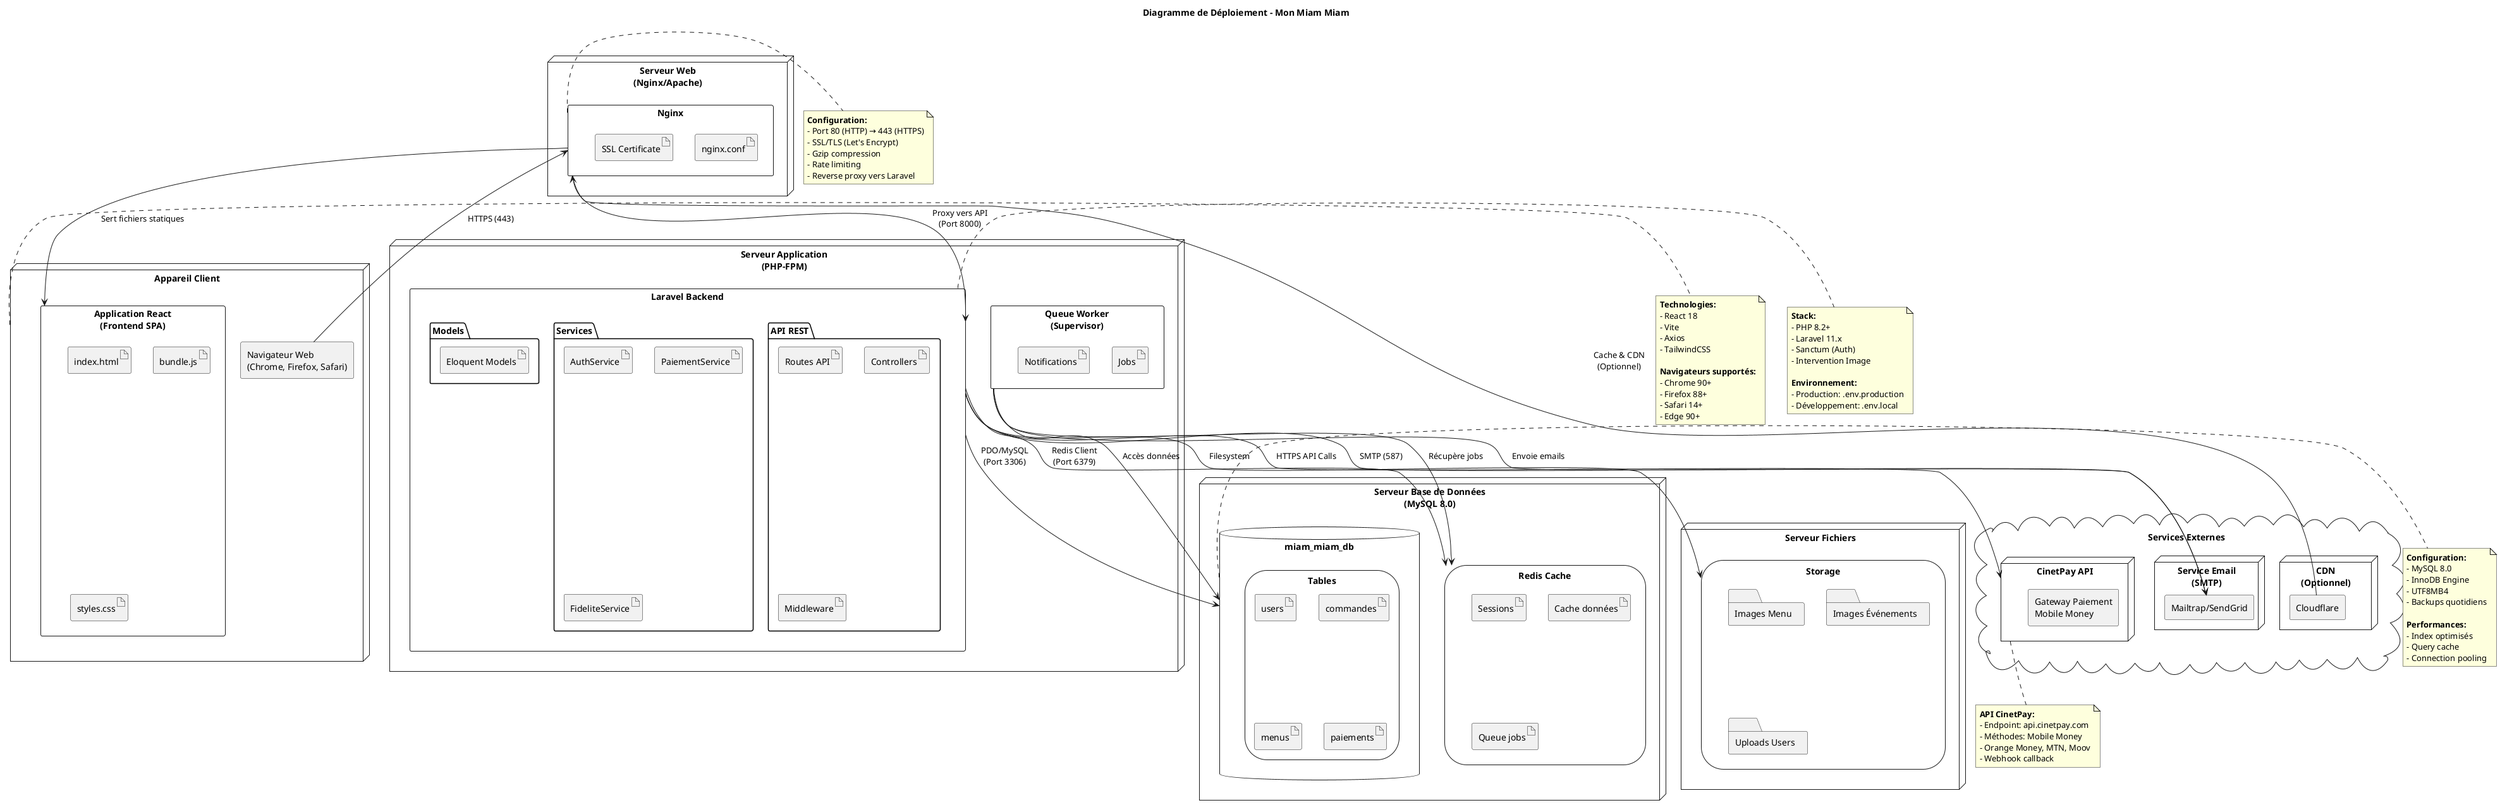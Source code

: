 @startuml Deployment_Diagram
title Diagramme de Déploiement - Mon Miam Miam

' Configuration
skinparam componentStyle rectangle

' Couche Client
node "Appareil Client" as client {
    component "Navigateur Web\n(Chrome, Firefox, Safari)" as browser
    component "Application React\n(Frontend SPA)" as react {
        artifact "index.html"
        artifact "bundle.js"
        artifact "styles.css"
    }
}

' Couche Serveur Web
node "Serveur Web\n(Nginx/Apache)" as webserver {
    component "Nginx" as nginx {
        artifact "nginx.conf"
        artifact "SSL Certificate"
    }
}

' Couche Application
node "Serveur Application\n(PHP-FPM)" as appserver {
    component "Laravel Backend" as laravel {
        package "API REST" {
            artifact "Routes API"
            artifact "Controllers"
            artifact "Middleware"
        }
        package "Services" {
            artifact "AuthService"
            artifact "PaiementService"
            artifact "FideliteService"
        }
        package "Models" {
            artifact "Eloquent Models"
        }
    }
    
    component "Queue Worker\n(Supervisor)" as queue {
        artifact "Jobs"
        artifact "Notifications"
    }
}

' Couche Base de Données
node "Serveur Base de Données\n(MySQL 8.0)" as dbserver {
    database "miam_miam_db" as db {
        storage "Tables" {
            artifact "users"
            artifact "commandes"
            artifact "menus"
            artifact "paiements"
        }
    }
    
    storage "Redis Cache" as redis {
        artifact "Sessions"
        artifact "Cache données"
        artifact "Queue jobs"
    }
}

' Couche Stockage
node "Serveur Fichiers" as fileserver {
    storage "Storage" as storage {
        folder "Images Menu" as menu_images
        folder "Images Événements" as event_images
        folder "Uploads Users" as user_uploads
    }
}

' Services Externes
cloud "Services Externes" {
    node "CinetPay API" as cinetpay {
        component "Gateway Paiement\nMobile Money" as payment_gateway
    }
    
    node "Service Email\n(SMTP)" as email {
        component "Mailtrap/SendGrid" as smtp
    }
    
    node "CDN\n(Optionnel)" as cdn {
        component "Cloudflare" as cloudflare
    }
}

' Relations
browser --> nginx : HTTPS (443)
nginx --> react : Sert fichiers statiques
nginx --> laravel : Proxy vers API\n(Port 8000)

laravel --> db : PDO/MySQL\n(Port 3306)
laravel --> redis : Redis Client\n(Port 6379)
laravel --> storage : Filesystem
laravel --> cinetpay : HTTPS API Calls
laravel --> smtp : SMTP (587)

queue --> redis : Récupère jobs
queue --> db : Accès données
queue --> smtp : Envoie emails

cloudflare -down-> nginx : Cache & CDN\n(Optionnel)

note right of client
    **Technologies:**
    - React 18
    - Vite
    - Axios
    - TailwindCSS
    
    **Navigateurs supportés:**
    - Chrome 90+
    - Firefox 88+
    - Safari 14+
    - Edge 90+
end note

note right of nginx
    **Configuration:**
    - Port 80 (HTTP) → 443 (HTTPS)
    - SSL/TLS (Let's Encrypt)
    - Gzip compression
    - Rate limiting
    - Reverse proxy vers Laravel
end note

note right of laravel
    **Stack:**
    - PHP 8.2+
    - Laravel 11.x
    - Sanctum (Auth)
    - Intervention Image
    
    **Environnement:**
    - Production: .env.production
    - Développement: .env.local
end note

note right of db
    **Configuration:**
    - MySQL 8.0
    - InnoDB Engine
    - UTF8MB4
    - Backups quotidiens
    
    **Performances:**
    - Index optimisés
    - Query cache
    - Connection pooling
end note

note bottom of cinetpay
    **API CinetPay:**
    - Endpoint: api.cinetpay.com
    - Méthodes: Mobile Money
    - Orange Money, MTN, Moov
    - Webhook callback
end note

@enduml
